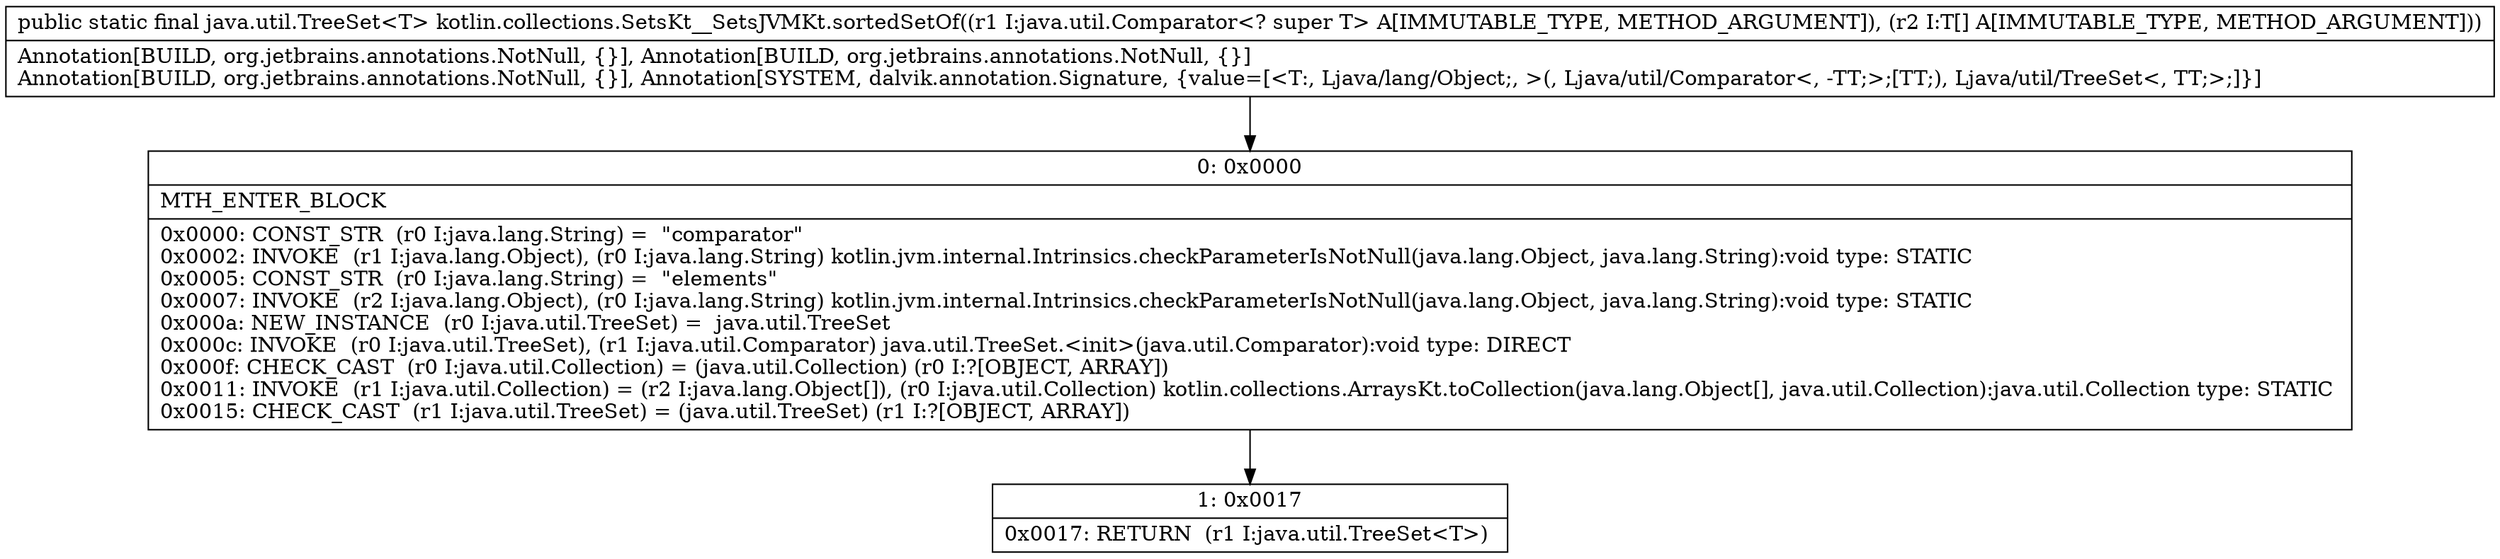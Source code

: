 digraph "CFG forkotlin.collections.SetsKt__SetsJVMKt.sortedSetOf(Ljava\/util\/Comparator;[Ljava\/lang\/Object;)Ljava\/util\/TreeSet;" {
Node_0 [shape=record,label="{0\:\ 0x0000|MTH_ENTER_BLOCK\l|0x0000: CONST_STR  (r0 I:java.lang.String) =  \"comparator\" \l0x0002: INVOKE  (r1 I:java.lang.Object), (r0 I:java.lang.String) kotlin.jvm.internal.Intrinsics.checkParameterIsNotNull(java.lang.Object, java.lang.String):void type: STATIC \l0x0005: CONST_STR  (r0 I:java.lang.String) =  \"elements\" \l0x0007: INVOKE  (r2 I:java.lang.Object), (r0 I:java.lang.String) kotlin.jvm.internal.Intrinsics.checkParameterIsNotNull(java.lang.Object, java.lang.String):void type: STATIC \l0x000a: NEW_INSTANCE  (r0 I:java.util.TreeSet) =  java.util.TreeSet \l0x000c: INVOKE  (r0 I:java.util.TreeSet), (r1 I:java.util.Comparator) java.util.TreeSet.\<init\>(java.util.Comparator):void type: DIRECT \l0x000f: CHECK_CAST  (r0 I:java.util.Collection) = (java.util.Collection) (r0 I:?[OBJECT, ARRAY]) \l0x0011: INVOKE  (r1 I:java.util.Collection) = (r2 I:java.lang.Object[]), (r0 I:java.util.Collection) kotlin.collections.ArraysKt.toCollection(java.lang.Object[], java.util.Collection):java.util.Collection type: STATIC \l0x0015: CHECK_CAST  (r1 I:java.util.TreeSet) = (java.util.TreeSet) (r1 I:?[OBJECT, ARRAY]) \l}"];
Node_1 [shape=record,label="{1\:\ 0x0017|0x0017: RETURN  (r1 I:java.util.TreeSet\<T\>) \l}"];
MethodNode[shape=record,label="{public static final java.util.TreeSet\<T\> kotlin.collections.SetsKt__SetsJVMKt.sortedSetOf((r1 I:java.util.Comparator\<? super T\> A[IMMUTABLE_TYPE, METHOD_ARGUMENT]), (r2 I:T[] A[IMMUTABLE_TYPE, METHOD_ARGUMENT]))  | Annotation[BUILD, org.jetbrains.annotations.NotNull, \{\}], Annotation[BUILD, org.jetbrains.annotations.NotNull, \{\}]\lAnnotation[BUILD, org.jetbrains.annotations.NotNull, \{\}], Annotation[SYSTEM, dalvik.annotation.Signature, \{value=[\<T:, Ljava\/lang\/Object;, \>(, Ljava\/util\/Comparator\<, \-TT;\>;[TT;), Ljava\/util\/TreeSet\<, TT;\>;]\}]\l}"];
MethodNode -> Node_0;
Node_0 -> Node_1;
}


